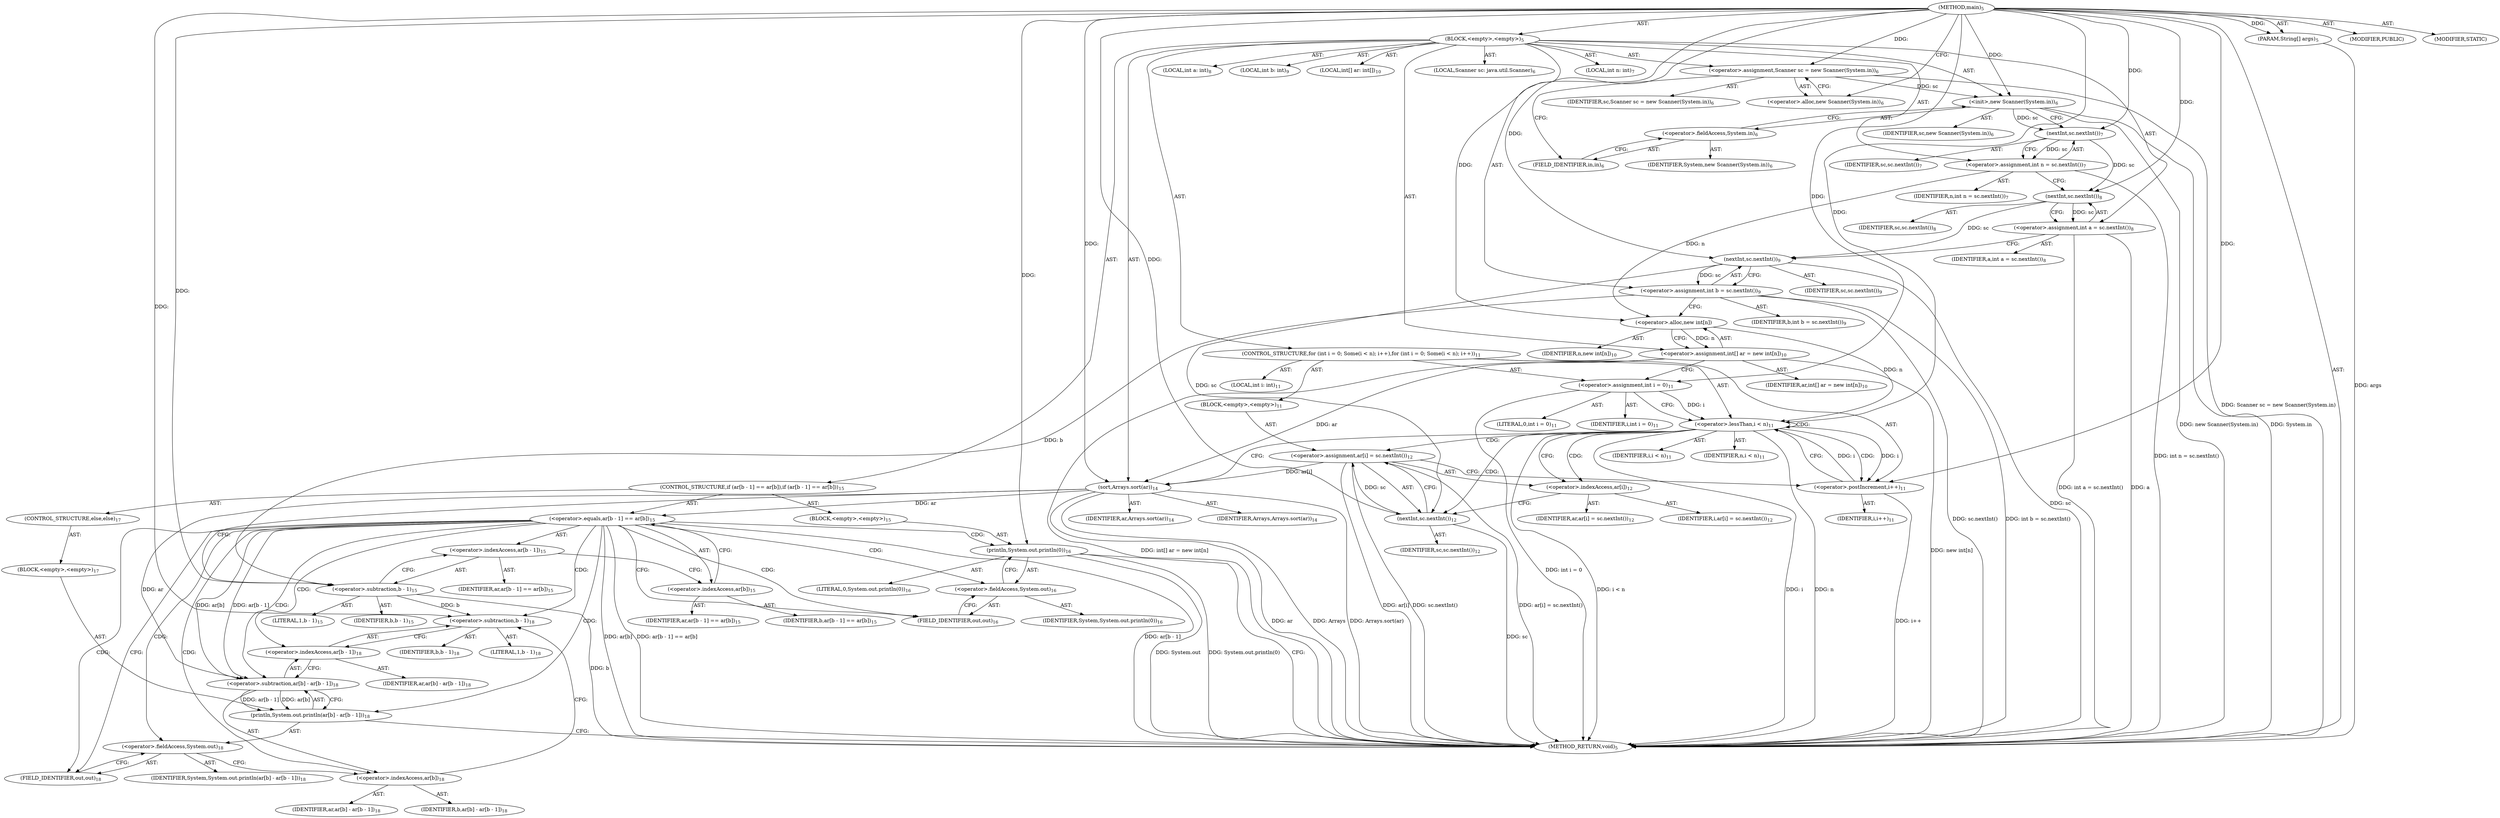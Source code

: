 digraph "main" {  
"19" [label = <(METHOD,main)<SUB>5</SUB>> ]
"20" [label = <(PARAM,String[] args)<SUB>5</SUB>> ]
"21" [label = <(BLOCK,&lt;empty&gt;,&lt;empty&gt;)<SUB>5</SUB>> ]
"4" [label = <(LOCAL,Scanner sc: java.util.Scanner)<SUB>6</SUB>> ]
"22" [label = <(&lt;operator&gt;.assignment,Scanner sc = new Scanner(System.in))<SUB>6</SUB>> ]
"23" [label = <(IDENTIFIER,sc,Scanner sc = new Scanner(System.in))<SUB>6</SUB>> ]
"24" [label = <(&lt;operator&gt;.alloc,new Scanner(System.in))<SUB>6</SUB>> ]
"25" [label = <(&lt;init&gt;,new Scanner(System.in))<SUB>6</SUB>> ]
"3" [label = <(IDENTIFIER,sc,new Scanner(System.in))<SUB>6</SUB>> ]
"26" [label = <(&lt;operator&gt;.fieldAccess,System.in)<SUB>6</SUB>> ]
"27" [label = <(IDENTIFIER,System,new Scanner(System.in))<SUB>6</SUB>> ]
"28" [label = <(FIELD_IDENTIFIER,in,in)<SUB>6</SUB>> ]
"29" [label = <(LOCAL,int n: int)<SUB>7</SUB>> ]
"30" [label = <(&lt;operator&gt;.assignment,int n = sc.nextInt())<SUB>7</SUB>> ]
"31" [label = <(IDENTIFIER,n,int n = sc.nextInt())<SUB>7</SUB>> ]
"32" [label = <(nextInt,sc.nextInt())<SUB>7</SUB>> ]
"33" [label = <(IDENTIFIER,sc,sc.nextInt())<SUB>7</SUB>> ]
"34" [label = <(LOCAL,int a: int)<SUB>8</SUB>> ]
"35" [label = <(&lt;operator&gt;.assignment,int a = sc.nextInt())<SUB>8</SUB>> ]
"36" [label = <(IDENTIFIER,a,int a = sc.nextInt())<SUB>8</SUB>> ]
"37" [label = <(nextInt,sc.nextInt())<SUB>8</SUB>> ]
"38" [label = <(IDENTIFIER,sc,sc.nextInt())<SUB>8</SUB>> ]
"39" [label = <(LOCAL,int b: int)<SUB>9</SUB>> ]
"40" [label = <(&lt;operator&gt;.assignment,int b = sc.nextInt())<SUB>9</SUB>> ]
"41" [label = <(IDENTIFIER,b,int b = sc.nextInt())<SUB>9</SUB>> ]
"42" [label = <(nextInt,sc.nextInt())<SUB>9</SUB>> ]
"43" [label = <(IDENTIFIER,sc,sc.nextInt())<SUB>9</SUB>> ]
"44" [label = <(LOCAL,int[] ar: int[])<SUB>10</SUB>> ]
"45" [label = <(&lt;operator&gt;.assignment,int[] ar = new int[n])<SUB>10</SUB>> ]
"46" [label = <(IDENTIFIER,ar,int[] ar = new int[n])<SUB>10</SUB>> ]
"47" [label = <(&lt;operator&gt;.alloc,new int[n])> ]
"48" [label = <(IDENTIFIER,n,new int[n])<SUB>10</SUB>> ]
"49" [label = <(CONTROL_STRUCTURE,for (int i = 0; Some(i &lt; n); i++),for (int i = 0; Some(i &lt; n); i++))<SUB>11</SUB>> ]
"50" [label = <(LOCAL,int i: int)<SUB>11</SUB>> ]
"51" [label = <(&lt;operator&gt;.assignment,int i = 0)<SUB>11</SUB>> ]
"52" [label = <(IDENTIFIER,i,int i = 0)<SUB>11</SUB>> ]
"53" [label = <(LITERAL,0,int i = 0)<SUB>11</SUB>> ]
"54" [label = <(&lt;operator&gt;.lessThan,i &lt; n)<SUB>11</SUB>> ]
"55" [label = <(IDENTIFIER,i,i &lt; n)<SUB>11</SUB>> ]
"56" [label = <(IDENTIFIER,n,i &lt; n)<SUB>11</SUB>> ]
"57" [label = <(&lt;operator&gt;.postIncrement,i++)<SUB>11</SUB>> ]
"58" [label = <(IDENTIFIER,i,i++)<SUB>11</SUB>> ]
"59" [label = <(BLOCK,&lt;empty&gt;,&lt;empty&gt;)<SUB>11</SUB>> ]
"60" [label = <(&lt;operator&gt;.assignment,ar[i] = sc.nextInt())<SUB>12</SUB>> ]
"61" [label = <(&lt;operator&gt;.indexAccess,ar[i])<SUB>12</SUB>> ]
"62" [label = <(IDENTIFIER,ar,ar[i] = sc.nextInt())<SUB>12</SUB>> ]
"63" [label = <(IDENTIFIER,i,ar[i] = sc.nextInt())<SUB>12</SUB>> ]
"64" [label = <(nextInt,sc.nextInt())<SUB>12</SUB>> ]
"65" [label = <(IDENTIFIER,sc,sc.nextInt())<SUB>12</SUB>> ]
"66" [label = <(sort,Arrays.sort(ar))<SUB>14</SUB>> ]
"67" [label = <(IDENTIFIER,Arrays,Arrays.sort(ar))<SUB>14</SUB>> ]
"68" [label = <(IDENTIFIER,ar,Arrays.sort(ar))<SUB>14</SUB>> ]
"69" [label = <(CONTROL_STRUCTURE,if (ar[b - 1] == ar[b]),if (ar[b - 1] == ar[b]))<SUB>15</SUB>> ]
"70" [label = <(&lt;operator&gt;.equals,ar[b - 1] == ar[b])<SUB>15</SUB>> ]
"71" [label = <(&lt;operator&gt;.indexAccess,ar[b - 1])<SUB>15</SUB>> ]
"72" [label = <(IDENTIFIER,ar,ar[b - 1] == ar[b])<SUB>15</SUB>> ]
"73" [label = <(&lt;operator&gt;.subtraction,b - 1)<SUB>15</SUB>> ]
"74" [label = <(IDENTIFIER,b,b - 1)<SUB>15</SUB>> ]
"75" [label = <(LITERAL,1,b - 1)<SUB>15</SUB>> ]
"76" [label = <(&lt;operator&gt;.indexAccess,ar[b])<SUB>15</SUB>> ]
"77" [label = <(IDENTIFIER,ar,ar[b - 1] == ar[b])<SUB>15</SUB>> ]
"78" [label = <(IDENTIFIER,b,ar[b - 1] == ar[b])<SUB>15</SUB>> ]
"79" [label = <(BLOCK,&lt;empty&gt;,&lt;empty&gt;)<SUB>15</SUB>> ]
"80" [label = <(println,System.out.println(0))<SUB>16</SUB>> ]
"81" [label = <(&lt;operator&gt;.fieldAccess,System.out)<SUB>16</SUB>> ]
"82" [label = <(IDENTIFIER,System,System.out.println(0))<SUB>16</SUB>> ]
"83" [label = <(FIELD_IDENTIFIER,out,out)<SUB>16</SUB>> ]
"84" [label = <(LITERAL,0,System.out.println(0))<SUB>16</SUB>> ]
"85" [label = <(CONTROL_STRUCTURE,else,else)<SUB>17</SUB>> ]
"86" [label = <(BLOCK,&lt;empty&gt;,&lt;empty&gt;)<SUB>17</SUB>> ]
"87" [label = <(println,System.out.println(ar[b] - ar[b - 1]))<SUB>18</SUB>> ]
"88" [label = <(&lt;operator&gt;.fieldAccess,System.out)<SUB>18</SUB>> ]
"89" [label = <(IDENTIFIER,System,System.out.println(ar[b] - ar[b - 1]))<SUB>18</SUB>> ]
"90" [label = <(FIELD_IDENTIFIER,out,out)<SUB>18</SUB>> ]
"91" [label = <(&lt;operator&gt;.subtraction,ar[b] - ar[b - 1])<SUB>18</SUB>> ]
"92" [label = <(&lt;operator&gt;.indexAccess,ar[b])<SUB>18</SUB>> ]
"93" [label = <(IDENTIFIER,ar,ar[b] - ar[b - 1])<SUB>18</SUB>> ]
"94" [label = <(IDENTIFIER,b,ar[b] - ar[b - 1])<SUB>18</SUB>> ]
"95" [label = <(&lt;operator&gt;.indexAccess,ar[b - 1])<SUB>18</SUB>> ]
"96" [label = <(IDENTIFIER,ar,ar[b] - ar[b - 1])<SUB>18</SUB>> ]
"97" [label = <(&lt;operator&gt;.subtraction,b - 1)<SUB>18</SUB>> ]
"98" [label = <(IDENTIFIER,b,b - 1)<SUB>18</SUB>> ]
"99" [label = <(LITERAL,1,b - 1)<SUB>18</SUB>> ]
"100" [label = <(MODIFIER,PUBLIC)> ]
"101" [label = <(MODIFIER,STATIC)> ]
"102" [label = <(METHOD_RETURN,void)<SUB>5</SUB>> ]
  "19" -> "20"  [ label = "AST: "] 
  "19" -> "21"  [ label = "AST: "] 
  "19" -> "100"  [ label = "AST: "] 
  "19" -> "101"  [ label = "AST: "] 
  "19" -> "102"  [ label = "AST: "] 
  "21" -> "4"  [ label = "AST: "] 
  "21" -> "22"  [ label = "AST: "] 
  "21" -> "25"  [ label = "AST: "] 
  "21" -> "29"  [ label = "AST: "] 
  "21" -> "30"  [ label = "AST: "] 
  "21" -> "34"  [ label = "AST: "] 
  "21" -> "35"  [ label = "AST: "] 
  "21" -> "39"  [ label = "AST: "] 
  "21" -> "40"  [ label = "AST: "] 
  "21" -> "44"  [ label = "AST: "] 
  "21" -> "45"  [ label = "AST: "] 
  "21" -> "49"  [ label = "AST: "] 
  "21" -> "66"  [ label = "AST: "] 
  "21" -> "69"  [ label = "AST: "] 
  "22" -> "23"  [ label = "AST: "] 
  "22" -> "24"  [ label = "AST: "] 
  "25" -> "3"  [ label = "AST: "] 
  "25" -> "26"  [ label = "AST: "] 
  "26" -> "27"  [ label = "AST: "] 
  "26" -> "28"  [ label = "AST: "] 
  "30" -> "31"  [ label = "AST: "] 
  "30" -> "32"  [ label = "AST: "] 
  "32" -> "33"  [ label = "AST: "] 
  "35" -> "36"  [ label = "AST: "] 
  "35" -> "37"  [ label = "AST: "] 
  "37" -> "38"  [ label = "AST: "] 
  "40" -> "41"  [ label = "AST: "] 
  "40" -> "42"  [ label = "AST: "] 
  "42" -> "43"  [ label = "AST: "] 
  "45" -> "46"  [ label = "AST: "] 
  "45" -> "47"  [ label = "AST: "] 
  "47" -> "48"  [ label = "AST: "] 
  "49" -> "50"  [ label = "AST: "] 
  "49" -> "51"  [ label = "AST: "] 
  "49" -> "54"  [ label = "AST: "] 
  "49" -> "57"  [ label = "AST: "] 
  "49" -> "59"  [ label = "AST: "] 
  "51" -> "52"  [ label = "AST: "] 
  "51" -> "53"  [ label = "AST: "] 
  "54" -> "55"  [ label = "AST: "] 
  "54" -> "56"  [ label = "AST: "] 
  "57" -> "58"  [ label = "AST: "] 
  "59" -> "60"  [ label = "AST: "] 
  "60" -> "61"  [ label = "AST: "] 
  "60" -> "64"  [ label = "AST: "] 
  "61" -> "62"  [ label = "AST: "] 
  "61" -> "63"  [ label = "AST: "] 
  "64" -> "65"  [ label = "AST: "] 
  "66" -> "67"  [ label = "AST: "] 
  "66" -> "68"  [ label = "AST: "] 
  "69" -> "70"  [ label = "AST: "] 
  "69" -> "79"  [ label = "AST: "] 
  "69" -> "85"  [ label = "AST: "] 
  "70" -> "71"  [ label = "AST: "] 
  "70" -> "76"  [ label = "AST: "] 
  "71" -> "72"  [ label = "AST: "] 
  "71" -> "73"  [ label = "AST: "] 
  "73" -> "74"  [ label = "AST: "] 
  "73" -> "75"  [ label = "AST: "] 
  "76" -> "77"  [ label = "AST: "] 
  "76" -> "78"  [ label = "AST: "] 
  "79" -> "80"  [ label = "AST: "] 
  "80" -> "81"  [ label = "AST: "] 
  "80" -> "84"  [ label = "AST: "] 
  "81" -> "82"  [ label = "AST: "] 
  "81" -> "83"  [ label = "AST: "] 
  "85" -> "86"  [ label = "AST: "] 
  "86" -> "87"  [ label = "AST: "] 
  "87" -> "88"  [ label = "AST: "] 
  "87" -> "91"  [ label = "AST: "] 
  "88" -> "89"  [ label = "AST: "] 
  "88" -> "90"  [ label = "AST: "] 
  "91" -> "92"  [ label = "AST: "] 
  "91" -> "95"  [ label = "AST: "] 
  "92" -> "93"  [ label = "AST: "] 
  "92" -> "94"  [ label = "AST: "] 
  "95" -> "96"  [ label = "AST: "] 
  "95" -> "97"  [ label = "AST: "] 
  "97" -> "98"  [ label = "AST: "] 
  "97" -> "99"  [ label = "AST: "] 
  "22" -> "28"  [ label = "CFG: "] 
  "25" -> "32"  [ label = "CFG: "] 
  "30" -> "37"  [ label = "CFG: "] 
  "35" -> "42"  [ label = "CFG: "] 
  "40" -> "47"  [ label = "CFG: "] 
  "45" -> "51"  [ label = "CFG: "] 
  "66" -> "73"  [ label = "CFG: "] 
  "24" -> "22"  [ label = "CFG: "] 
  "26" -> "25"  [ label = "CFG: "] 
  "32" -> "30"  [ label = "CFG: "] 
  "37" -> "35"  [ label = "CFG: "] 
  "42" -> "40"  [ label = "CFG: "] 
  "47" -> "45"  [ label = "CFG: "] 
  "51" -> "54"  [ label = "CFG: "] 
  "54" -> "61"  [ label = "CFG: "] 
  "54" -> "66"  [ label = "CFG: "] 
  "57" -> "54"  [ label = "CFG: "] 
  "70" -> "83"  [ label = "CFG: "] 
  "70" -> "90"  [ label = "CFG: "] 
  "28" -> "26"  [ label = "CFG: "] 
  "60" -> "57"  [ label = "CFG: "] 
  "71" -> "76"  [ label = "CFG: "] 
  "76" -> "70"  [ label = "CFG: "] 
  "80" -> "102"  [ label = "CFG: "] 
  "61" -> "64"  [ label = "CFG: "] 
  "64" -> "60"  [ label = "CFG: "] 
  "73" -> "71"  [ label = "CFG: "] 
  "81" -> "80"  [ label = "CFG: "] 
  "87" -> "102"  [ label = "CFG: "] 
  "83" -> "81"  [ label = "CFG: "] 
  "88" -> "92"  [ label = "CFG: "] 
  "91" -> "87"  [ label = "CFG: "] 
  "90" -> "88"  [ label = "CFG: "] 
  "92" -> "97"  [ label = "CFG: "] 
  "95" -> "91"  [ label = "CFG: "] 
  "97" -> "95"  [ label = "CFG: "] 
  "19" -> "24"  [ label = "CFG: "] 
  "20" -> "102"  [ label = "DDG: args"] 
  "22" -> "102"  [ label = "DDG: Scanner sc = new Scanner(System.in)"] 
  "25" -> "102"  [ label = "DDG: System.in"] 
  "25" -> "102"  [ label = "DDG: new Scanner(System.in)"] 
  "30" -> "102"  [ label = "DDG: int n = sc.nextInt()"] 
  "35" -> "102"  [ label = "DDG: a"] 
  "35" -> "102"  [ label = "DDG: int a = sc.nextInt()"] 
  "42" -> "102"  [ label = "DDG: sc"] 
  "40" -> "102"  [ label = "DDG: sc.nextInt()"] 
  "40" -> "102"  [ label = "DDG: int b = sc.nextInt()"] 
  "45" -> "102"  [ label = "DDG: new int[n]"] 
  "45" -> "102"  [ label = "DDG: int[] ar = new int[n]"] 
  "51" -> "102"  [ label = "DDG: int i = 0"] 
  "54" -> "102"  [ label = "DDG: i"] 
  "54" -> "102"  [ label = "DDG: n"] 
  "54" -> "102"  [ label = "DDG: i &lt; n"] 
  "66" -> "102"  [ label = "DDG: ar"] 
  "66" -> "102"  [ label = "DDG: Arrays.sort(ar)"] 
  "73" -> "102"  [ label = "DDG: b"] 
  "70" -> "102"  [ label = "DDG: ar[b - 1]"] 
  "70" -> "102"  [ label = "DDG: ar[b]"] 
  "70" -> "102"  [ label = "DDG: ar[b - 1] == ar[b]"] 
  "80" -> "102"  [ label = "DDG: System.out"] 
  "80" -> "102"  [ label = "DDG: System.out.println(0)"] 
  "60" -> "102"  [ label = "DDG: ar[i]"] 
  "64" -> "102"  [ label = "DDG: sc"] 
  "60" -> "102"  [ label = "DDG: sc.nextInt()"] 
  "60" -> "102"  [ label = "DDG: ar[i] = sc.nextInt()"] 
  "57" -> "102"  [ label = "DDG: i++"] 
  "66" -> "102"  [ label = "DDG: Arrays"] 
  "19" -> "20"  [ label = "DDG: "] 
  "19" -> "22"  [ label = "DDG: "] 
  "32" -> "30"  [ label = "DDG: sc"] 
  "37" -> "35"  [ label = "DDG: sc"] 
  "42" -> "40"  [ label = "DDG: sc"] 
  "47" -> "45"  [ label = "DDG: n"] 
  "22" -> "25"  [ label = "DDG: sc"] 
  "19" -> "25"  [ label = "DDG: "] 
  "19" -> "51"  [ label = "DDG: "] 
  "19" -> "66"  [ label = "DDG: "] 
  "45" -> "66"  [ label = "DDG: ar"] 
  "60" -> "66"  [ label = "DDG: ar[i]"] 
  "25" -> "32"  [ label = "DDG: sc"] 
  "19" -> "32"  [ label = "DDG: "] 
  "32" -> "37"  [ label = "DDG: sc"] 
  "19" -> "37"  [ label = "DDG: "] 
  "37" -> "42"  [ label = "DDG: sc"] 
  "19" -> "42"  [ label = "DDG: "] 
  "30" -> "47"  [ label = "DDG: n"] 
  "19" -> "47"  [ label = "DDG: "] 
  "51" -> "54"  [ label = "DDG: i"] 
  "57" -> "54"  [ label = "DDG: i"] 
  "19" -> "54"  [ label = "DDG: "] 
  "47" -> "54"  [ label = "DDG: n"] 
  "54" -> "57"  [ label = "DDG: i"] 
  "19" -> "57"  [ label = "DDG: "] 
  "64" -> "60"  [ label = "DDG: sc"] 
  "66" -> "70"  [ label = "DDG: ar"] 
  "19" -> "80"  [ label = "DDG: "] 
  "42" -> "64"  [ label = "DDG: sc"] 
  "19" -> "64"  [ label = "DDG: "] 
  "40" -> "73"  [ label = "DDG: b"] 
  "19" -> "73"  [ label = "DDG: "] 
  "91" -> "87"  [ label = "DDG: ar[b]"] 
  "91" -> "87"  [ label = "DDG: ar[b - 1]"] 
  "66" -> "91"  [ label = "DDG: ar"] 
  "70" -> "91"  [ label = "DDG: ar[b]"] 
  "70" -> "91"  [ label = "DDG: ar[b - 1]"] 
  "73" -> "97"  [ label = "DDG: b"] 
  "19" -> "97"  [ label = "DDG: "] 
  "54" -> "60"  [ label = "CDG: "] 
  "54" -> "61"  [ label = "CDG: "] 
  "54" -> "64"  [ label = "CDG: "] 
  "54" -> "57"  [ label = "CDG: "] 
  "54" -> "54"  [ label = "CDG: "] 
  "70" -> "80"  [ label = "CDG: "] 
  "70" -> "83"  [ label = "CDG: "] 
  "70" -> "81"  [ label = "CDG: "] 
  "70" -> "88"  [ label = "CDG: "] 
  "70" -> "95"  [ label = "CDG: "] 
  "70" -> "92"  [ label = "CDG: "] 
  "70" -> "87"  [ label = "CDG: "] 
  "70" -> "97"  [ label = "CDG: "] 
  "70" -> "91"  [ label = "CDG: "] 
  "70" -> "90"  [ label = "CDG: "] 
}
